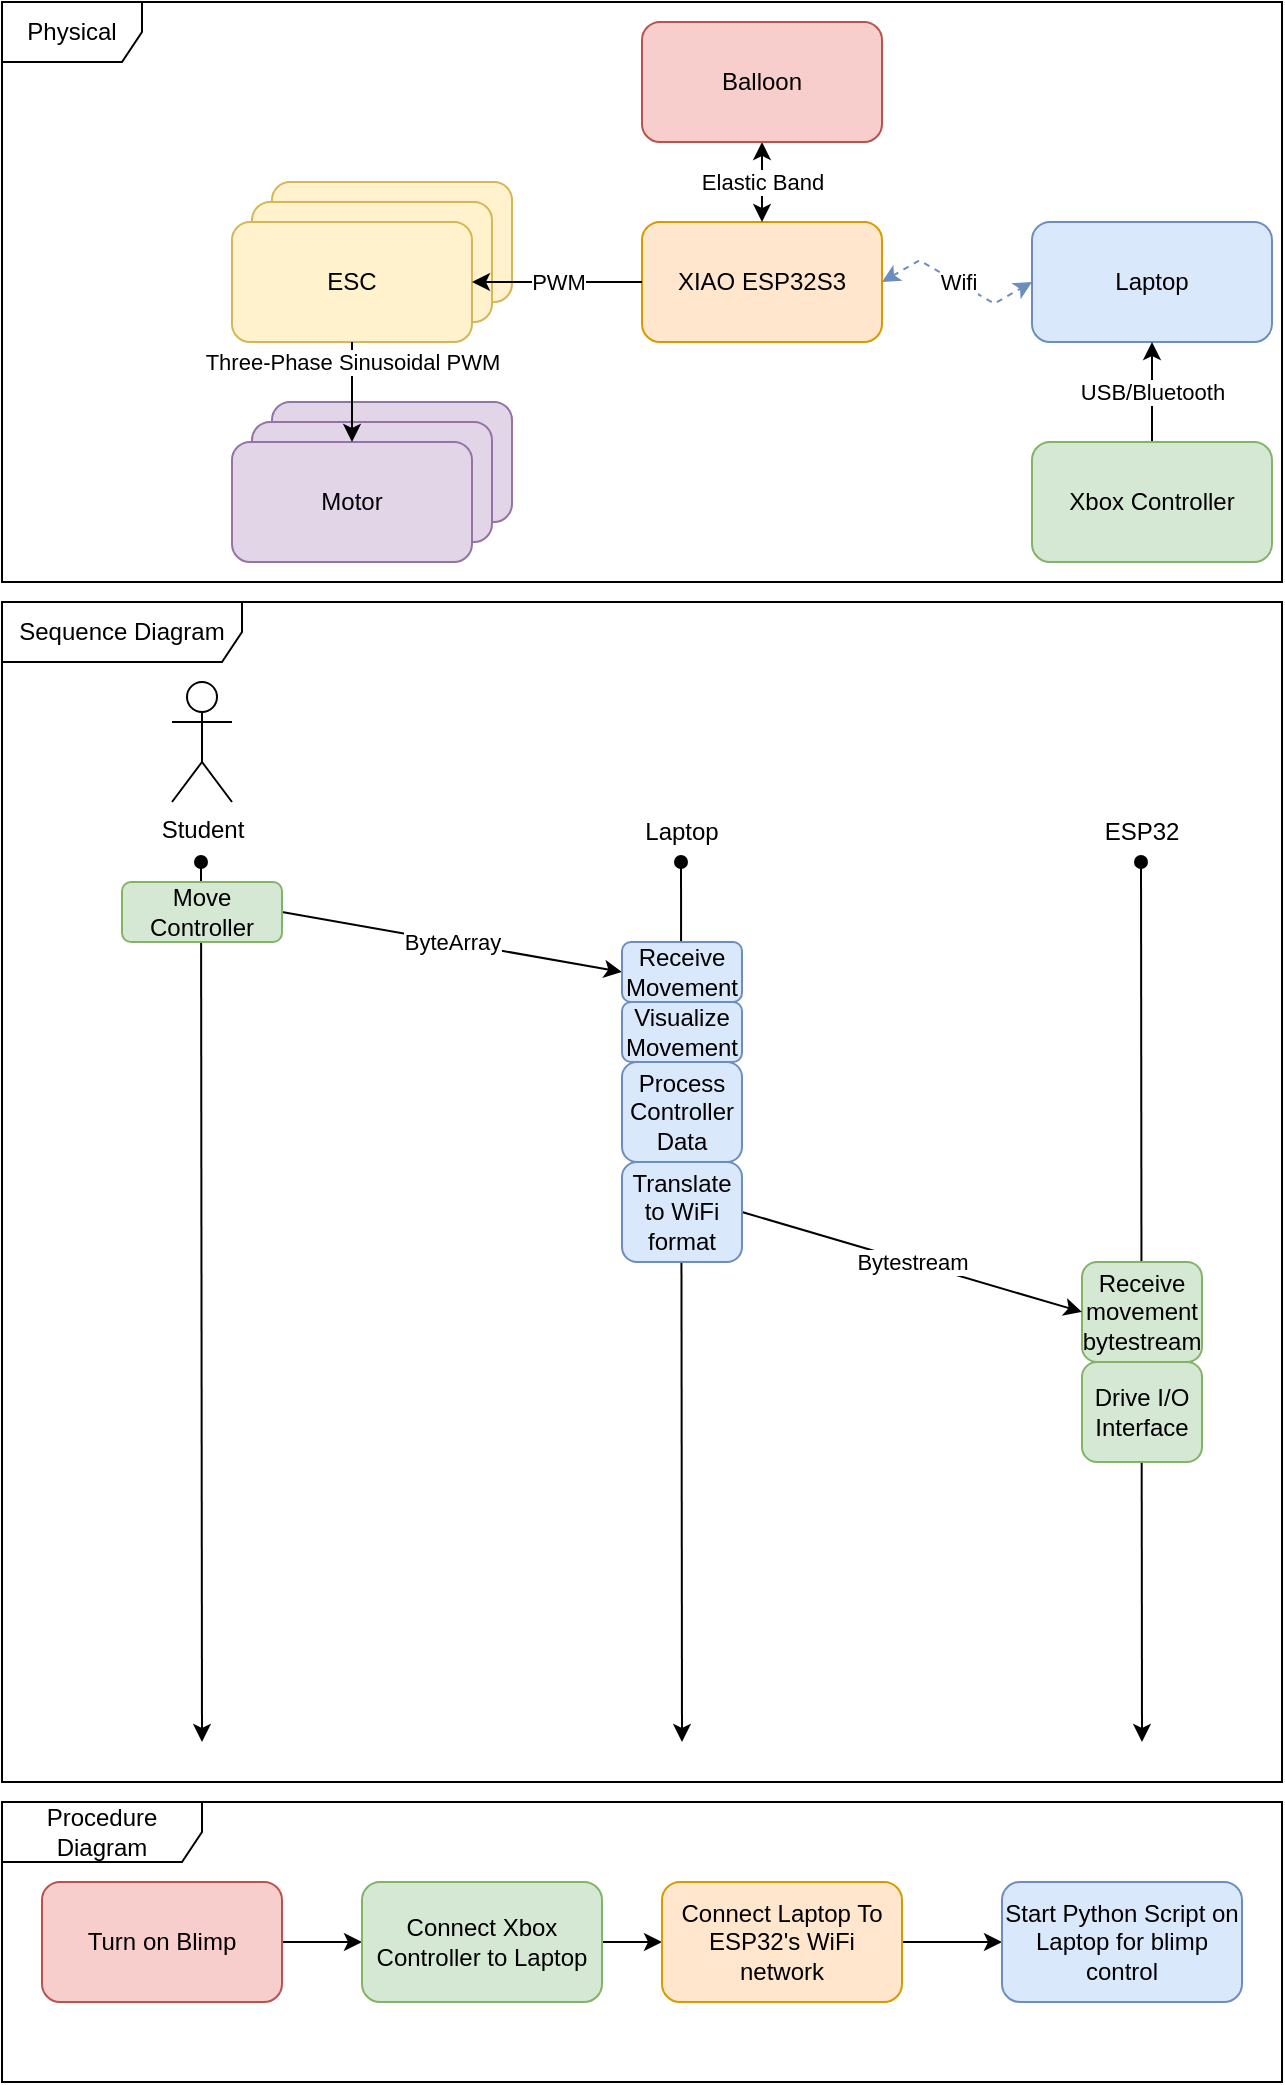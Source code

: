<mxfile version="24.7.12">
  <diagram name="Physical" id="cOrUBFpCUt0MQe5bVwCN">
    <mxGraphModel dx="872" dy="611" grid="1" gridSize="10" guides="1" tooltips="1" connect="1" arrows="1" fold="1" page="1" pageScale="1" pageWidth="850" pageHeight="1100" math="0" shadow="0">
      <root>
        <mxCell id="0" />
        <mxCell id="1" parent="0" />
        <mxCell id="qYjz7G841Ori4DgI7XaR-1" value="ESC" style="rounded=1;whiteSpace=wrap;html=1;fillColor=#fff2cc;strokeColor=#d6b656;" parent="1" vertex="1">
          <mxGeometry x="155" y="90" width="120" height="60" as="geometry" />
        </mxCell>
        <mxCell id="44zcp5UVp0sCSMmnK4AD-6" value="Wifi" style="edgeStyle=isometricEdgeStyle;rounded=0;orthogonalLoop=1;jettySize=auto;html=1;exitX=1;exitY=0.5;exitDx=0;exitDy=0;entryX=0;entryY=0.5;entryDx=0;entryDy=0;startArrow=classic;startFill=1;dashed=1;fillColor=#dae8fc;strokeColor=#6c8ebf;elbow=horizontal;" parent="1" source="44zcp5UVp0sCSMmnK4AD-1" target="44zcp5UVp0sCSMmnK4AD-5" edge="1">
          <mxGeometry relative="1" as="geometry" />
        </mxCell>
        <mxCell id="44zcp5UVp0sCSMmnK4AD-1" value="XIAO ESP32S3 " style="rounded=1;whiteSpace=wrap;html=1;fillColor=#ffe6cc;strokeColor=#d79b00;" parent="1" vertex="1">
          <mxGeometry x="340" y="110" width="120" height="60" as="geometry" />
        </mxCell>
        <mxCell id="44zcp5UVp0sCSMmnK4AD-2" value="Brushed Motor" style="rounded=1;whiteSpace=wrap;html=1;fillColor=#fff2cc;strokeColor=#d6b656;" parent="1" vertex="1">
          <mxGeometry x="145" y="100" width="120" height="60" as="geometry" />
        </mxCell>
        <mxCell id="44zcp5UVp0sCSMmnK4AD-3" value="ESC" style="rounded=1;whiteSpace=wrap;html=1;fillColor=#fff2cc;strokeColor=#d6b656;" parent="1" vertex="1">
          <mxGeometry x="135" y="110" width="120" height="60" as="geometry" />
        </mxCell>
        <mxCell id="44zcp5UVp0sCSMmnK4AD-4" value="PWM" style="edgeStyle=orthogonalEdgeStyle;rounded=0;orthogonalLoop=1;jettySize=auto;html=1;exitX=0;exitY=0.5;exitDx=0;exitDy=0;entryX=1;entryY=0.5;entryDx=0;entryDy=0;" parent="1" source="44zcp5UVp0sCSMmnK4AD-1" target="44zcp5UVp0sCSMmnK4AD-3" edge="1">
          <mxGeometry relative="1" as="geometry" />
        </mxCell>
        <mxCell id="44zcp5UVp0sCSMmnK4AD-5" value="Laptop" style="rounded=1;whiteSpace=wrap;html=1;fillColor=#dae8fc;strokeColor=#6c8ebf;" parent="1" vertex="1">
          <mxGeometry x="535" y="110" width="120" height="60" as="geometry" />
        </mxCell>
        <mxCell id="qYjz7G841Ori4DgI7XaR-3" value="Elastic Band" style="edgeStyle=orthogonalEdgeStyle;rounded=0;orthogonalLoop=1;jettySize=auto;html=1;exitX=0.5;exitY=1;exitDx=0;exitDy=0;entryX=0.5;entryY=0;entryDx=0;entryDy=0;startArrow=classic;startFill=1;" parent="1" source="qYjz7G841Ori4DgI7XaR-2" target="44zcp5UVp0sCSMmnK4AD-1" edge="1">
          <mxGeometry relative="1" as="geometry" />
        </mxCell>
        <mxCell id="qYjz7G841Ori4DgI7XaR-2" value="Balloon" style="rounded=1;whiteSpace=wrap;html=1;fillColor=#f8cecc;strokeColor=#b85450;" parent="1" vertex="1">
          <mxGeometry x="340" y="10" width="120" height="60" as="geometry" />
        </mxCell>
        <mxCell id="1N3a8tB_tqZHnI649wv6-1" value="USB/Bluetooth" style="edgeStyle=orthogonalEdgeStyle;rounded=0;orthogonalLoop=1;jettySize=auto;html=1;exitX=0.5;exitY=0;exitDx=0;exitDy=0;entryX=0.5;entryY=1;entryDx=0;entryDy=0;" parent="1" source="1N3a8tB_tqZHnI649wv6-2" target="44zcp5UVp0sCSMmnK4AD-5" edge="1">
          <mxGeometry relative="1" as="geometry">
            <mxPoint x="590" y="180" as="targetPoint" />
          </mxGeometry>
        </mxCell>
        <mxCell id="1N3a8tB_tqZHnI649wv6-2" value="Xbox Controller" style="rounded=1;whiteSpace=wrap;html=1;fillColor=#d5e8d4;strokeColor=#82b366;" parent="1" vertex="1">
          <mxGeometry x="535" y="220" width="120" height="60" as="geometry" />
        </mxCell>
        <mxCell id="vqW2lg1O7NibtrREFim5-1" value="Physical" style="shape=umlFrame;whiteSpace=wrap;html=1;pointerEvents=0;width=70;height=30;" vertex="1" parent="1">
          <mxGeometry x="20" width="640" height="290" as="geometry" />
        </mxCell>
        <mxCell id="vqW2lg1O7NibtrREFim5-2" value="Sequence Diagram" style="shape=umlFrame;whiteSpace=wrap;html=1;pointerEvents=0;width=120;height=30;" vertex="1" parent="1">
          <mxGeometry x="20" y="300" width="640" height="590" as="geometry" />
        </mxCell>
        <mxCell id="B4eYdbC0QAZbxyzzT0mU-1" value="" style="endArrow=oval;html=1;rounded=0;endFill=1;startArrow=classic;startFill=1;" edge="1" parent="1">
          <mxGeometry width="50" height="50" relative="1" as="geometry">
            <mxPoint x="360" y="870" as="sourcePoint" />
            <mxPoint x="359.5" y="430" as="targetPoint" />
          </mxGeometry>
        </mxCell>
        <mxCell id="B4eYdbC0QAZbxyzzT0mU-2" value="Student" style="shape=umlActor;verticalLabelPosition=bottom;verticalAlign=top;html=1;outlineConnect=0;" vertex="1" parent="1">
          <mxGeometry x="105" y="340" width="30" height="60" as="geometry" />
        </mxCell>
        <mxCell id="B4eYdbC0QAZbxyzzT0mU-3" value="Laptop" style="text;html=1;align=center;verticalAlign=middle;whiteSpace=wrap;rounded=0;" vertex="1" parent="1">
          <mxGeometry x="330" y="400" width="60" height="30" as="geometry" />
        </mxCell>
        <mxCell id="B4eYdbC0QAZbxyzzT0mU-4" value="ESP32" style="text;html=1;align=center;verticalAlign=middle;whiteSpace=wrap;rounded=0;" vertex="1" parent="1">
          <mxGeometry x="560" y="400" width="60" height="30" as="geometry" />
        </mxCell>
        <mxCell id="B4eYdbC0QAZbxyzzT0mU-5" value="" style="endArrow=oval;html=1;rounded=0;endFill=1;startArrow=classic;startFill=1;" edge="1" parent="1">
          <mxGeometry width="50" height="50" relative="1" as="geometry">
            <mxPoint x="590" y="870" as="sourcePoint" />
            <mxPoint x="589.5" y="430" as="targetPoint" />
          </mxGeometry>
        </mxCell>
        <mxCell id="B4eYdbC0QAZbxyzzT0mU-6" value="ByteArray" style="rounded=0;orthogonalLoop=1;jettySize=auto;html=1;exitX=1;exitY=0.5;exitDx=0;exitDy=0;entryX=0;entryY=0.5;entryDx=0;entryDy=0;" edge="1" parent="1" source="B4eYdbC0QAZbxyzzT0mU-16" target="B4eYdbC0QAZbxyzzT0mU-8">
          <mxGeometry relative="1" as="geometry" />
        </mxCell>
        <mxCell id="B4eYdbC0QAZbxyzzT0mU-7" value="" style="endArrow=none;html=1;rounded=0;" edge="1" parent="1" source="B4eYdbC0QAZbxyzzT0mU-9" target="B4eYdbC0QAZbxyzzT0mU-8">
          <mxGeometry width="50" height="50" relative="1" as="geometry">
            <mxPoint x="359.5" y="870" as="sourcePoint" />
            <mxPoint x="359.5" y="430" as="targetPoint" />
          </mxGeometry>
        </mxCell>
        <mxCell id="B4eYdbC0QAZbxyzzT0mU-8" value="Receive Movement" style="rounded=1;whiteSpace=wrap;html=1;fillColor=#dae8fc;strokeColor=#6c8ebf;" vertex="1" parent="1">
          <mxGeometry x="330" y="470" width="60" height="30" as="geometry" />
        </mxCell>
        <mxCell id="B4eYdbC0QAZbxyzzT0mU-9" value="Visualize Movement" style="rounded=1;whiteSpace=wrap;html=1;fillColor=#dae8fc;strokeColor=#6c8ebf;" vertex="1" parent="1">
          <mxGeometry x="330" y="500" width="60" height="30" as="geometry" />
        </mxCell>
        <mxCell id="B4eYdbC0QAZbxyzzT0mU-10" value="Receive movement bytestream" style="rounded=1;whiteSpace=wrap;html=1;fillColor=#d5e8d4;strokeColor=#82b366;" vertex="1" parent="1">
          <mxGeometry x="560" y="630" width="60" height="50" as="geometry" />
        </mxCell>
        <mxCell id="B4eYdbC0QAZbxyzzT0mU-11" value="Bytestream" style="rounded=0;orthogonalLoop=1;jettySize=auto;html=1;exitX=1;exitY=0.5;exitDx=0;exitDy=0;entryX=0;entryY=0.5;entryDx=0;entryDy=0;" edge="1" parent="1" source="B4eYdbC0QAZbxyzzT0mU-13" target="B4eYdbC0QAZbxyzzT0mU-10">
          <mxGeometry relative="1" as="geometry" />
        </mxCell>
        <mxCell id="B4eYdbC0QAZbxyzzT0mU-12" value="&lt;font style=&quot;font-size: 12px;&quot;&gt;Process Controller Data&lt;br&gt;&lt;/font&gt;" style="rounded=1;whiteSpace=wrap;html=1;fillColor=#dae8fc;strokeColor=#6c8ebf;" vertex="1" parent="1">
          <mxGeometry x="330" y="530" width="60" height="50" as="geometry" />
        </mxCell>
        <mxCell id="B4eYdbC0QAZbxyzzT0mU-13" value="Translate to WiFi format" style="rounded=1;whiteSpace=wrap;html=1;fillColor=#dae8fc;strokeColor=#6c8ebf;" vertex="1" parent="1">
          <mxGeometry x="330" y="580" width="60" height="50" as="geometry" />
        </mxCell>
        <mxCell id="B4eYdbC0QAZbxyzzT0mU-14" value="Drive I/O Interface" style="rounded=1;whiteSpace=wrap;html=1;fillColor=#d5e8d4;strokeColor=#82b366;" vertex="1" parent="1">
          <mxGeometry x="560" y="680" width="60" height="50" as="geometry" />
        </mxCell>
        <mxCell id="B4eYdbC0QAZbxyzzT0mU-15" value="" style="endArrow=oval;html=1;rounded=0;endFill=1;startArrow=classic;startFill=1;" edge="1" parent="1">
          <mxGeometry width="50" height="50" relative="1" as="geometry">
            <mxPoint x="120" y="870" as="sourcePoint" />
            <mxPoint x="119.5" y="430" as="targetPoint" />
          </mxGeometry>
        </mxCell>
        <mxCell id="B4eYdbC0QAZbxyzzT0mU-16" value="Move Controller" style="rounded=1;whiteSpace=wrap;html=1;fillColor=#d5e8d4;strokeColor=#82b366;" vertex="1" parent="1">
          <mxGeometry x="80" y="440" width="80" height="30" as="geometry" />
        </mxCell>
        <mxCell id="KfOM6wWy2JIJxj5omZX1-1" style="edgeStyle=orthogonalEdgeStyle;rounded=0;orthogonalLoop=1;jettySize=auto;html=1;exitX=1;exitY=0.5;exitDx=0;exitDy=0;entryX=0;entryY=0.5;entryDx=0;entryDy=0;" edge="1" parent="1" source="KfOM6wWy2JIJxj5omZX1-2" target="KfOM6wWy2JIJxj5omZX1-4">
          <mxGeometry relative="1" as="geometry" />
        </mxCell>
        <mxCell id="KfOM6wWy2JIJxj5omZX1-2" value="Turn on Blimp" style="rounded=1;whiteSpace=wrap;html=1;fillColor=#f8cecc;strokeColor=#b85450;" vertex="1" parent="1">
          <mxGeometry x="40" y="940" width="120" height="60" as="geometry" />
        </mxCell>
        <mxCell id="KfOM6wWy2JIJxj5omZX1-3" style="edgeStyle=orthogonalEdgeStyle;rounded=0;orthogonalLoop=1;jettySize=auto;html=1;exitX=1;exitY=0.5;exitDx=0;exitDy=0;entryX=0;entryY=0.5;entryDx=0;entryDy=0;" edge="1" parent="1" source="KfOM6wWy2JIJxj5omZX1-4" target="KfOM6wWy2JIJxj5omZX1-6">
          <mxGeometry relative="1" as="geometry" />
        </mxCell>
        <mxCell id="KfOM6wWy2JIJxj5omZX1-4" value="Connect Xbox Controller to Laptop" style="rounded=1;whiteSpace=wrap;html=1;fillColor=#d5e8d4;strokeColor=#82b366;" vertex="1" parent="1">
          <mxGeometry x="200" y="940" width="120" height="60" as="geometry" />
        </mxCell>
        <mxCell id="KfOM6wWy2JIJxj5omZX1-5" style="edgeStyle=orthogonalEdgeStyle;rounded=0;orthogonalLoop=1;jettySize=auto;html=1;exitX=1;exitY=0.5;exitDx=0;exitDy=0;entryX=0;entryY=0.5;entryDx=0;entryDy=0;" edge="1" parent="1" source="KfOM6wWy2JIJxj5omZX1-6" target="KfOM6wWy2JIJxj5omZX1-7">
          <mxGeometry relative="1" as="geometry" />
        </mxCell>
        <mxCell id="KfOM6wWy2JIJxj5omZX1-6" value="Connect Laptop To ESP32&#39;s WiFi network" style="rounded=1;whiteSpace=wrap;html=1;fillColor=#ffe6cc;strokeColor=#d79b00;" vertex="1" parent="1">
          <mxGeometry x="350" y="940" width="120" height="60" as="geometry" />
        </mxCell>
        <mxCell id="KfOM6wWy2JIJxj5omZX1-7" value="Start Python Script on Laptop for blimp control" style="rounded=1;whiteSpace=wrap;html=1;fillColor=#dae8fc;strokeColor=#6c8ebf;" vertex="1" parent="1">
          <mxGeometry x="520" y="940" width="120" height="60" as="geometry" />
        </mxCell>
        <mxCell id="KfOM6wWy2JIJxj5omZX1-8" value="Procedure Diagram" style="shape=umlFrame;whiteSpace=wrap;html=1;pointerEvents=0;width=100;height=30;" vertex="1" parent="1">
          <mxGeometry x="20" y="900" width="640" height="140" as="geometry" />
        </mxCell>
        <mxCell id="KfOM6wWy2JIJxj5omZX1-11" value="ESC" style="rounded=1;whiteSpace=wrap;html=1;fillColor=#e1d5e7;strokeColor=#9673a6;" vertex="1" parent="1">
          <mxGeometry x="155" y="200" width="120" height="60" as="geometry" />
        </mxCell>
        <mxCell id="KfOM6wWy2JIJxj5omZX1-12" value="Brushed Motor" style="rounded=1;whiteSpace=wrap;html=1;fillColor=#e1d5e7;strokeColor=#9673a6;" vertex="1" parent="1">
          <mxGeometry x="145" y="210" width="120" height="60" as="geometry" />
        </mxCell>
        <mxCell id="KfOM6wWy2JIJxj5omZX1-13" value="Motor" style="rounded=1;whiteSpace=wrap;html=1;fillColor=#e1d5e7;strokeColor=#9673a6;" vertex="1" parent="1">
          <mxGeometry x="135" y="220" width="120" height="60" as="geometry" />
        </mxCell>
        <mxCell id="KfOM6wWy2JIJxj5omZX1-14" style="edgeStyle=orthogonalEdgeStyle;rounded=0;orthogonalLoop=1;jettySize=auto;html=1;exitX=0.5;exitY=1;exitDx=0;exitDy=0;entryX=0.5;entryY=0;entryDx=0;entryDy=0;" edge="1" parent="1" source="44zcp5UVp0sCSMmnK4AD-3" target="KfOM6wWy2JIJxj5omZX1-13">
          <mxGeometry relative="1" as="geometry" />
        </mxCell>
        <mxCell id="KfOM6wWy2JIJxj5omZX1-15" value="Three-Phase Sinusoidal PWM" style="edgeLabel;html=1;align=center;verticalAlign=middle;resizable=0;points=[];" vertex="1" connectable="0" parent="KfOM6wWy2JIJxj5omZX1-14">
          <mxGeometry x="-0.2" relative="1" as="geometry">
            <mxPoint y="-10" as="offset" />
          </mxGeometry>
        </mxCell>
      </root>
    </mxGraphModel>
  </diagram>
</mxfile>
